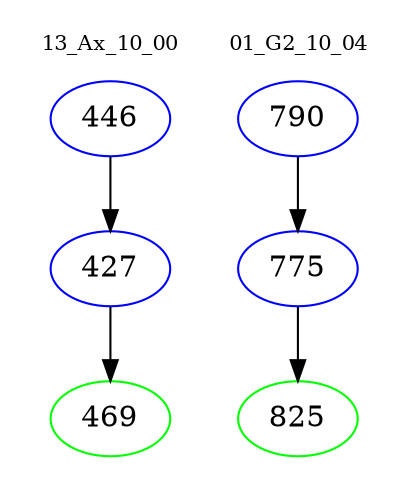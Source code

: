 digraph{
subgraph cluster_0 {
color = white
label = "13_Ax_10_00";
fontsize=10;
T0_446 [label="446", color="blue"]
T0_446 -> T0_427 [color="black"]
T0_427 [label="427", color="blue"]
T0_427 -> T0_469 [color="black"]
T0_469 [label="469", color="green"]
}
subgraph cluster_1 {
color = white
label = "01_G2_10_04";
fontsize=10;
T1_790 [label="790", color="blue"]
T1_790 -> T1_775 [color="black"]
T1_775 [label="775", color="blue"]
T1_775 -> T1_825 [color="black"]
T1_825 [label="825", color="green"]
}
}
